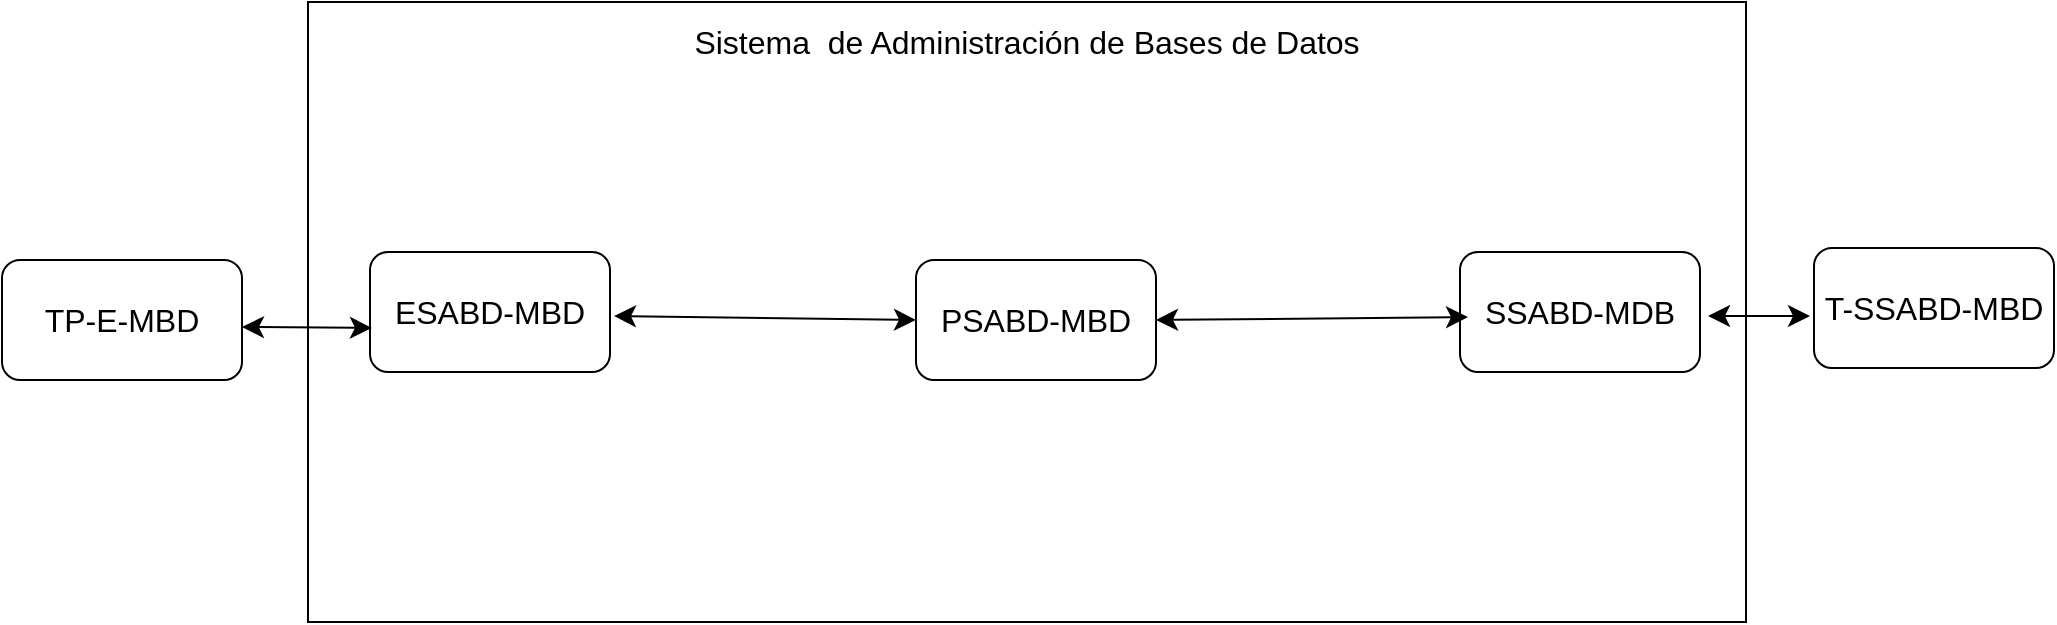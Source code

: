 <mxfile version="21.6.8" type="github">
  <diagram name="Página-1" id="CaUdvscbt86u4UcoUKp_">
    <mxGraphModel dx="1520" dy="534" grid="0" gridSize="10" guides="1" tooltips="1" connect="1" arrows="1" fold="1" page="0" pageScale="1" pageWidth="827" pageHeight="1169" math="0" shadow="0">
      <root>
        <mxCell id="0" />
        <mxCell id="1" parent="0" />
        <mxCell id="kIHbDaXfPeFlAVmt1hCP-1" value="" style="rounded=0;whiteSpace=wrap;html=1;fontSize=16;" vertex="1" parent="1">
          <mxGeometry x="-31" y="53" width="719" height="310" as="geometry" />
        </mxCell>
        <mxCell id="kIHbDaXfPeFlAVmt1hCP-2" value="ESABD-MBD" style="rounded=1;whiteSpace=wrap;html=1;fontSize=16;" vertex="1" parent="1">
          <mxGeometry y="178" width="120" height="60" as="geometry" />
        </mxCell>
        <mxCell id="kIHbDaXfPeFlAVmt1hCP-3" value="PSABD-MBD" style="rounded=1;whiteSpace=wrap;html=1;fontSize=16;" vertex="1" parent="1">
          <mxGeometry x="273" y="182" width="120" height="60" as="geometry" />
        </mxCell>
        <mxCell id="kIHbDaXfPeFlAVmt1hCP-4" value="SSABD-MDB" style="rounded=1;whiteSpace=wrap;html=1;fontSize=16;" vertex="1" parent="1">
          <mxGeometry x="545" y="178" width="120" height="60" as="geometry" />
        </mxCell>
        <mxCell id="kIHbDaXfPeFlAVmt1hCP-5" value="TP-E-MBD" style="rounded=1;whiteSpace=wrap;html=1;fontSize=16;" vertex="1" parent="1">
          <mxGeometry x="-184" y="182" width="120" height="60" as="geometry" />
        </mxCell>
        <mxCell id="kIHbDaXfPeFlAVmt1hCP-13" value="T-SSABD-MBD" style="rounded=1;whiteSpace=wrap;html=1;fontSize=16;" vertex="1" parent="1">
          <mxGeometry x="722" y="176" width="120" height="60" as="geometry" />
        </mxCell>
        <mxCell id="kIHbDaXfPeFlAVmt1hCP-16" value="" style="endArrow=classic;startArrow=classic;html=1;rounded=0;fontSize=12;startSize=8;endSize=8;curved=1;entryX=0;entryY=0.5;entryDx=0;entryDy=0;" edge="1" parent="1" target="kIHbDaXfPeFlAVmt1hCP-3">
          <mxGeometry width="50" height="50" relative="1" as="geometry">
            <mxPoint x="122" y="210" as="sourcePoint" />
            <mxPoint x="248" y="305" as="targetPoint" />
          </mxGeometry>
        </mxCell>
        <mxCell id="kIHbDaXfPeFlAVmt1hCP-17" value="" style="endArrow=classic;startArrow=classic;html=1;rounded=0;fontSize=12;startSize=8;endSize=8;curved=1;entryX=0.025;entryY=0.383;entryDx=0;entryDy=0;entryPerimeter=0;exitX=1;exitY=0.5;exitDx=0;exitDy=0;" edge="1" parent="1" source="kIHbDaXfPeFlAVmt1hCP-3">
          <mxGeometry width="50" height="50" relative="1" as="geometry">
            <mxPoint x="389" y="211" as="sourcePoint" />
            <mxPoint x="549" y="210.5" as="targetPoint" />
          </mxGeometry>
        </mxCell>
        <mxCell id="kIHbDaXfPeFlAVmt1hCP-18" value="" style="endArrow=classic;startArrow=classic;html=1;rounded=0;fontSize=12;startSize=8;endSize=8;curved=1;entryX=0.008;entryY=0.633;entryDx=0;entryDy=0;entryPerimeter=0;" edge="1" parent="1" target="kIHbDaXfPeFlAVmt1hCP-2">
          <mxGeometry width="50" height="50" relative="1" as="geometry">
            <mxPoint x="-64" y="215.5" as="sourcePoint" />
            <mxPoint x="96" y="215" as="targetPoint" />
          </mxGeometry>
        </mxCell>
        <mxCell id="kIHbDaXfPeFlAVmt1hCP-19" value="" style="endArrow=classic;startArrow=classic;html=1;rounded=0;fontSize=12;startSize=8;endSize=8;curved=1;entryX=0.025;entryY=0.383;entryDx=0;entryDy=0;entryPerimeter=0;" edge="1" parent="1">
          <mxGeometry width="50" height="50" relative="1" as="geometry">
            <mxPoint x="669" y="210" as="sourcePoint" />
            <mxPoint x="720" y="210" as="targetPoint" />
          </mxGeometry>
        </mxCell>
        <mxCell id="kIHbDaXfPeFlAVmt1hCP-20" value="Sistema&amp;nbsp; de Administración de Bases de Datos" style="text;html=1;strokeColor=none;fillColor=none;align=center;verticalAlign=middle;whiteSpace=wrap;rounded=0;fontSize=16;" vertex="1" parent="1">
          <mxGeometry x="146.25" y="60" width="364.5" height="25" as="geometry" />
        </mxCell>
      </root>
    </mxGraphModel>
  </diagram>
</mxfile>
